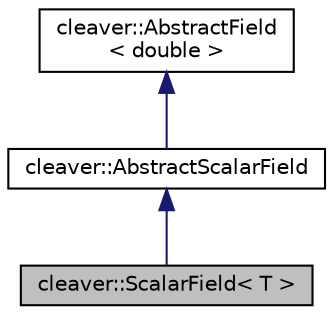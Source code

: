 digraph "cleaver::ScalarField&lt; T &gt;"
{
  edge [fontname="Helvetica",fontsize="10",labelfontname="Helvetica",labelfontsize="10"];
  node [fontname="Helvetica",fontsize="10",shape=record];
  Node1 [label="cleaver::ScalarField\< T \>",height=0.2,width=0.4,color="black", fillcolor="grey75", style="filled", fontcolor="black"];
  Node2 -> Node1 [dir="back",color="midnightblue",fontsize="10",style="solid",fontname="Helvetica"];
  Node2 [label="cleaver::AbstractScalarField",height=0.2,width=0.4,color="black", fillcolor="white", style="filled",URL="$classcleaver_1_1_abstract_scalar_field.html"];
  Node3 -> Node2 [dir="back",color="midnightblue",fontsize="10",style="solid",fontname="Helvetica"];
  Node3 [label="cleaver::AbstractField\l\< double \>",height=0.2,width=0.4,color="black", fillcolor="white", style="filled",URL="$classcleaver_1_1_abstract_field.html"];
}

